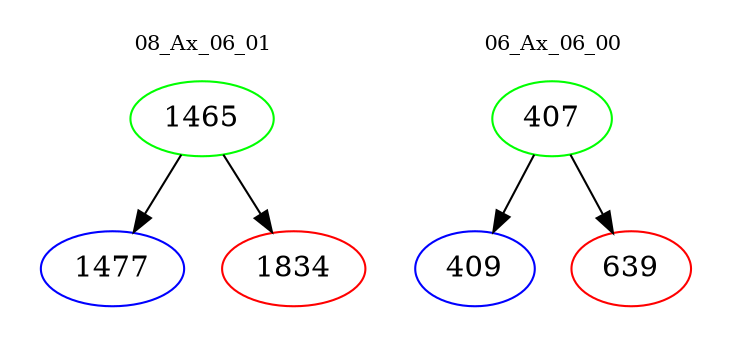 digraph{
subgraph cluster_0 {
color = white
label = "08_Ax_06_01";
fontsize=10;
T0_1465 [label="1465", color="green"]
T0_1465 -> T0_1477 [color="black"]
T0_1477 [label="1477", color="blue"]
T0_1465 -> T0_1834 [color="black"]
T0_1834 [label="1834", color="red"]
}
subgraph cluster_1 {
color = white
label = "06_Ax_06_00";
fontsize=10;
T1_407 [label="407", color="green"]
T1_407 -> T1_409 [color="black"]
T1_409 [label="409", color="blue"]
T1_407 -> T1_639 [color="black"]
T1_639 [label="639", color="red"]
}
}
